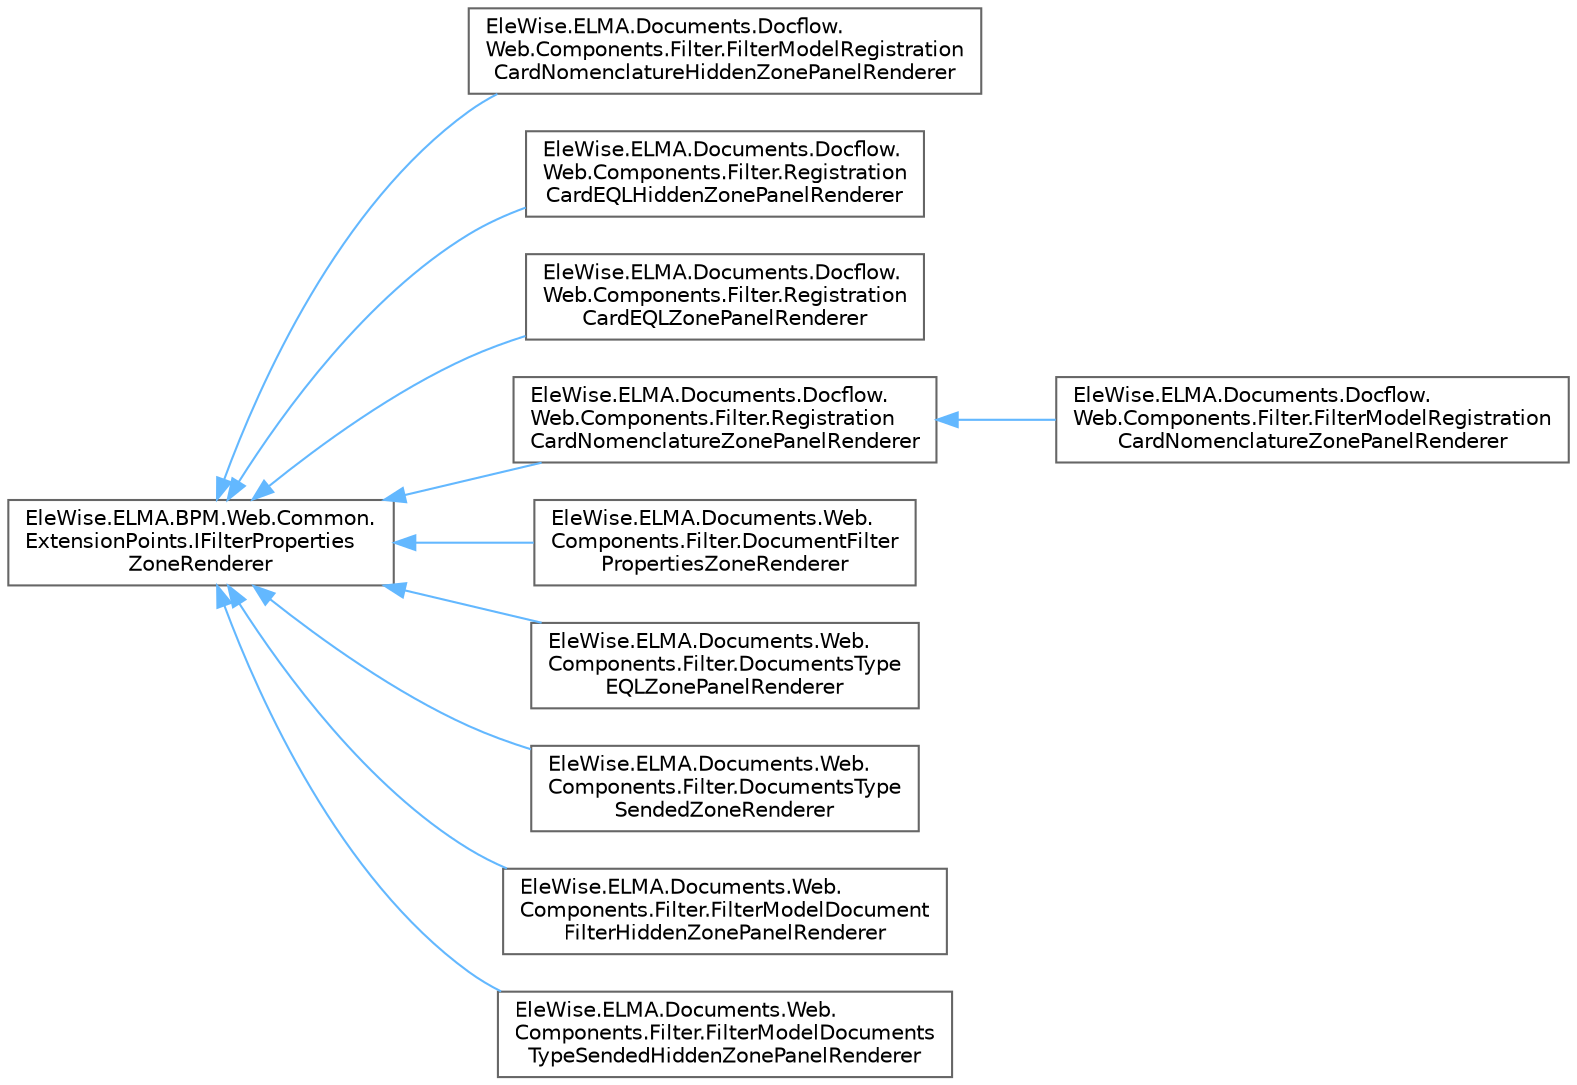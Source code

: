 digraph "Graphical Class Hierarchy"
{
 // LATEX_PDF_SIZE
  bgcolor="transparent";
  edge [fontname=Helvetica,fontsize=10,labelfontname=Helvetica,labelfontsize=10];
  node [fontname=Helvetica,fontsize=10,shape=box,height=0.2,width=0.4];
  rankdir="LR";
  Node0 [id="Node000000",label="EleWise.ELMA.BPM.Web.Common.\lExtensionPoints.IFilterProperties\lZoneRenderer",height=0.2,width=0.4,color="grey40", fillcolor="white", style="filled",URL="$interface_ele_wise_1_1_e_l_m_a_1_1_b_p_m_1_1_web_1_1_common_1_1_extension_points_1_1_i_filter_properties_zone_renderer.html",tooltip="Кастомный рендерер для зоны"];
  Node0 -> Node1 [id="edge545_Node000000_Node000001",dir="back",color="steelblue1",style="solid",tooltip=" "];
  Node1 [id="Node000001",label="EleWise.ELMA.Documents.Docflow.\lWeb.Components.Filter.FilterModelRegistration\lCardNomenclatureHiddenZonePanelRenderer",height=0.2,width=0.4,color="grey40", fillcolor="white", style="filled",URL="$class_ele_wise_1_1_e_l_m_a_1_1_documents_1_1_docflow_1_1_web_1_1_components_1_1_filter_1_1_filtee18b82be797cf18b045146f1c256d3f4.html",tooltip=" "];
  Node0 -> Node2 [id="edge546_Node000000_Node000002",dir="back",color="steelblue1",style="solid",tooltip=" "];
  Node2 [id="Node000002",label="EleWise.ELMA.Documents.Docflow.\lWeb.Components.Filter.Registration\lCardEQLHiddenZonePanelRenderer",height=0.2,width=0.4,color="grey40", fillcolor="white", style="filled",URL="$class_ele_wise_1_1_e_l_m_a_1_1_documents_1_1_docflow_1_1_web_1_1_components_1_1_filter_1_1_regisb14eab22ff634184e06d15a7f3d4dada.html",tooltip=" "];
  Node0 -> Node3 [id="edge547_Node000000_Node000003",dir="back",color="steelblue1",style="solid",tooltip=" "];
  Node3 [id="Node000003",label="EleWise.ELMA.Documents.Docflow.\lWeb.Components.Filter.Registration\lCardEQLZonePanelRenderer",height=0.2,width=0.4,color="grey40", fillcolor="white", style="filled",URL="$class_ele_wise_1_1_e_l_m_a_1_1_documents_1_1_docflow_1_1_web_1_1_components_1_1_filter_1_1_regis52c423e276e46887e4d973d03fed1fa5.html",tooltip=" "];
  Node0 -> Node4 [id="edge548_Node000000_Node000004",dir="back",color="steelblue1",style="solid",tooltip=" "];
  Node4 [id="Node000004",label="EleWise.ELMA.Documents.Docflow.\lWeb.Components.Filter.Registration\lCardNomenclatureZonePanelRenderer",height=0.2,width=0.4,color="grey40", fillcolor="white", style="filled",URL="$class_ele_wise_1_1_e_l_m_a_1_1_documents_1_1_docflow_1_1_web_1_1_components_1_1_filter_1_1_regis8a87f23fca6727bb954273d55921edaa.html",tooltip=" "];
  Node4 -> Node5 [id="edge549_Node000004_Node000005",dir="back",color="steelblue1",style="solid",tooltip=" "];
  Node5 [id="Node000005",label="EleWise.ELMA.Documents.Docflow.\lWeb.Components.Filter.FilterModelRegistration\lCardNomenclatureZonePanelRenderer",height=0.2,width=0.4,color="grey40", fillcolor="white", style="filled",URL="$class_ele_wise_1_1_e_l_m_a_1_1_documents_1_1_docflow_1_1_web_1_1_components_1_1_filter_1_1_filte76e4276798b1ec4676216beaa68cd158.html",tooltip=" "];
  Node0 -> Node6 [id="edge550_Node000000_Node000006",dir="back",color="steelblue1",style="solid",tooltip=" "];
  Node6 [id="Node000006",label="EleWise.ELMA.Documents.Web.\lComponents.Filter.DocumentFilter\lPropertiesZoneRenderer",height=0.2,width=0.4,color="grey40", fillcolor="white", style="filled",URL="$class_ele_wise_1_1_e_l_m_a_1_1_documents_1_1_web_1_1_components_1_1_filter_1_1_document_filter_properties_zone_renderer.html",tooltip=" "];
  Node0 -> Node7 [id="edge551_Node000000_Node000007",dir="back",color="steelblue1",style="solid",tooltip=" "];
  Node7 [id="Node000007",label="EleWise.ELMA.Documents.Web.\lComponents.Filter.DocumentsType\lEQLZonePanelRenderer",height=0.2,width=0.4,color="grey40", fillcolor="white", style="filled",URL="$class_ele_wise_1_1_e_l_m_a_1_1_documents_1_1_web_1_1_components_1_1_filter_1_1_documents_type_e_q_l_zone_panel_renderer.html",tooltip=" "];
  Node0 -> Node8 [id="edge552_Node000000_Node000008",dir="back",color="steelblue1",style="solid",tooltip=" "];
  Node8 [id="Node000008",label="EleWise.ELMA.Documents.Web.\lComponents.Filter.DocumentsType\lSendedZoneRenderer",height=0.2,width=0.4,color="grey40", fillcolor="white", style="filled",URL="$class_ele_wise_1_1_e_l_m_a_1_1_documents_1_1_web_1_1_components_1_1_filter_1_1_documents_type_sended_zone_renderer.html",tooltip=" "];
  Node0 -> Node9 [id="edge553_Node000000_Node000009",dir="back",color="steelblue1",style="solid",tooltip=" "];
  Node9 [id="Node000009",label="EleWise.ELMA.Documents.Web.\lComponents.Filter.FilterModelDocument\lFilterHiddenZonePanelRenderer",height=0.2,width=0.4,color="grey40", fillcolor="white", style="filled",URL="$class_ele_wise_1_1_e_l_m_a_1_1_documents_1_1_web_1_1_components_1_1_filter_1_1_filter_model_docude61fc91cb1e4acadfe3c0fadb1c0c44.html",tooltip=" "];
  Node0 -> Node10 [id="edge554_Node000000_Node000010",dir="back",color="steelblue1",style="solid",tooltip=" "];
  Node10 [id="Node000010",label="EleWise.ELMA.Documents.Web.\lComponents.Filter.FilterModelDocuments\lTypeSendedHiddenZonePanelRenderer",height=0.2,width=0.4,color="grey40", fillcolor="white", style="filled",URL="$class_ele_wise_1_1_e_l_m_a_1_1_documents_1_1_web_1_1_components_1_1_filter_1_1_filter_model_docu33c21240414322166f3eab8f37e75a2e.html",tooltip=" "];
}
